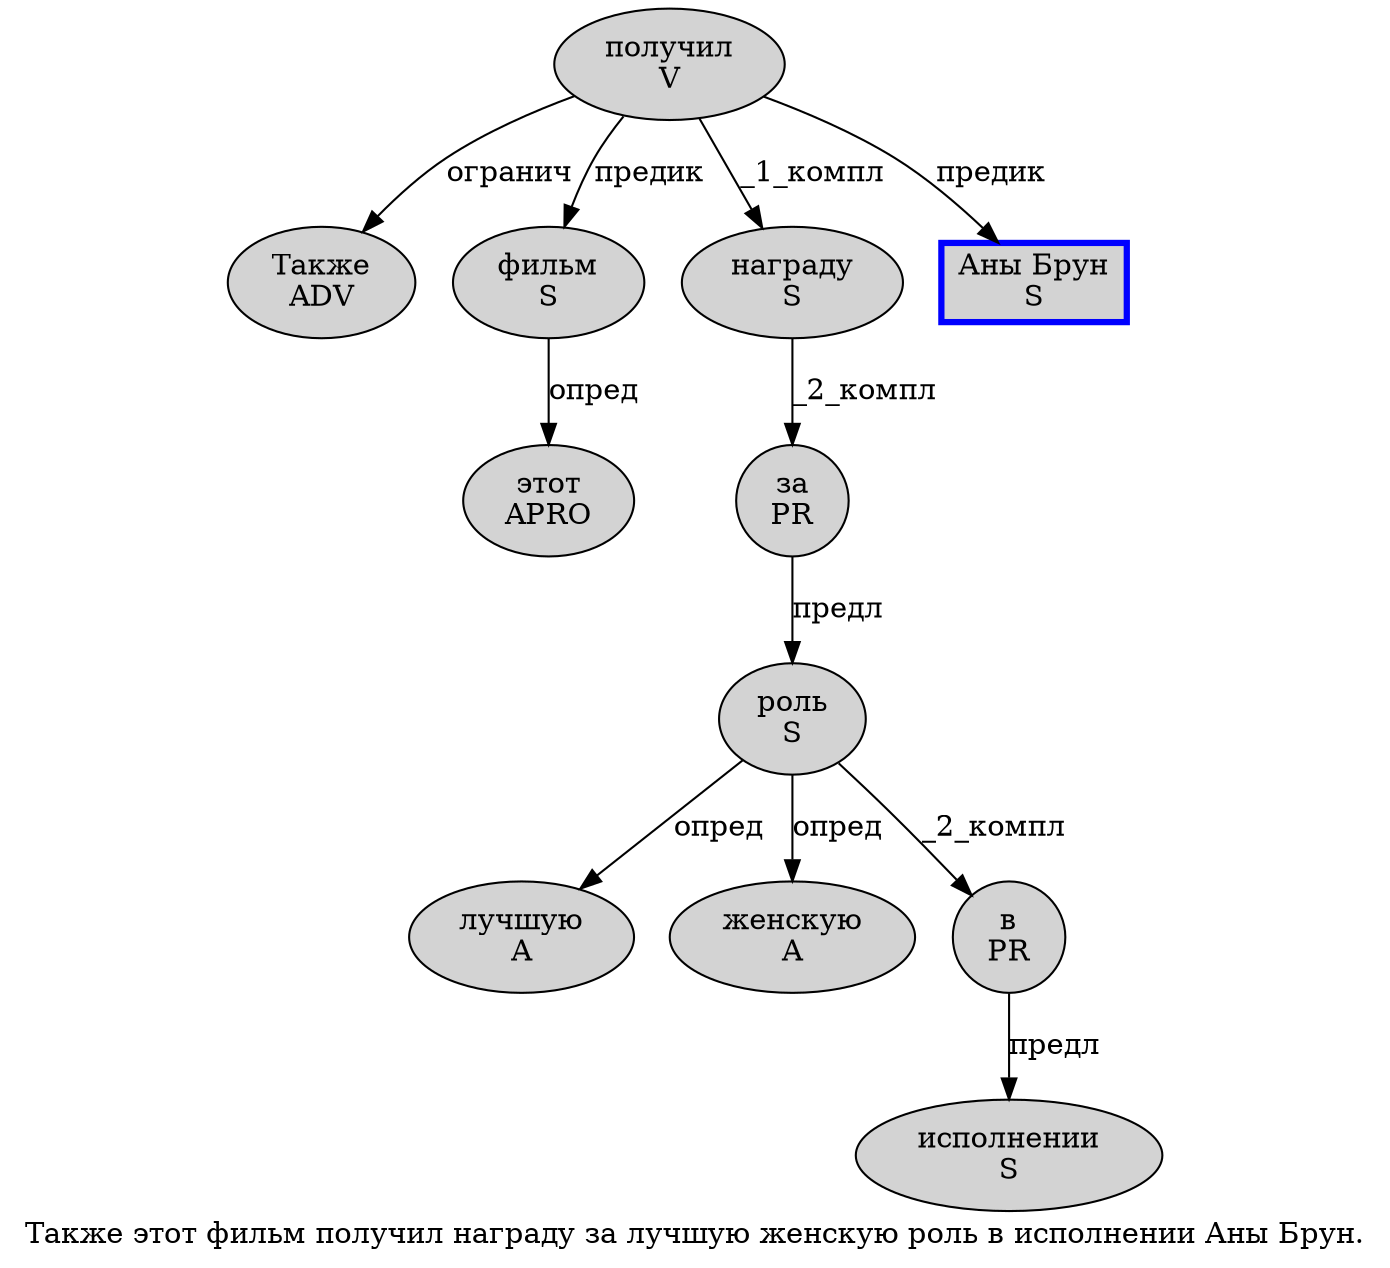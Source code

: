 digraph SENTENCE_1494 {
	graph [label="Также этот фильм получил награду за лучшую женскую роль в исполнении Аны Брун."]
	node [style=filled]
		0 [label="Также
ADV" color="" fillcolor=lightgray penwidth=1 shape=ellipse]
		1 [label="этот
APRO" color="" fillcolor=lightgray penwidth=1 shape=ellipse]
		2 [label="фильм
S" color="" fillcolor=lightgray penwidth=1 shape=ellipse]
		3 [label="получил
V" color="" fillcolor=lightgray penwidth=1 shape=ellipse]
		4 [label="награду
S" color="" fillcolor=lightgray penwidth=1 shape=ellipse]
		5 [label="за
PR" color="" fillcolor=lightgray penwidth=1 shape=ellipse]
		6 [label="лучшую
A" color="" fillcolor=lightgray penwidth=1 shape=ellipse]
		7 [label="женскую
A" color="" fillcolor=lightgray penwidth=1 shape=ellipse]
		8 [label="роль
S" color="" fillcolor=lightgray penwidth=1 shape=ellipse]
		9 [label="в
PR" color="" fillcolor=lightgray penwidth=1 shape=ellipse]
		10 [label="исполнении
S" color="" fillcolor=lightgray penwidth=1 shape=ellipse]
		11 [label="Аны Брун
S" color=blue fillcolor=lightgray penwidth=3 shape=box]
			3 -> 0 [label="огранич"]
			3 -> 2 [label="предик"]
			3 -> 4 [label="_1_компл"]
			3 -> 11 [label="предик"]
			4 -> 5 [label="_2_компл"]
			8 -> 6 [label="опред"]
			8 -> 7 [label="опред"]
			8 -> 9 [label="_2_компл"]
			2 -> 1 [label="опред"]
			5 -> 8 [label="предл"]
			9 -> 10 [label="предл"]
}
